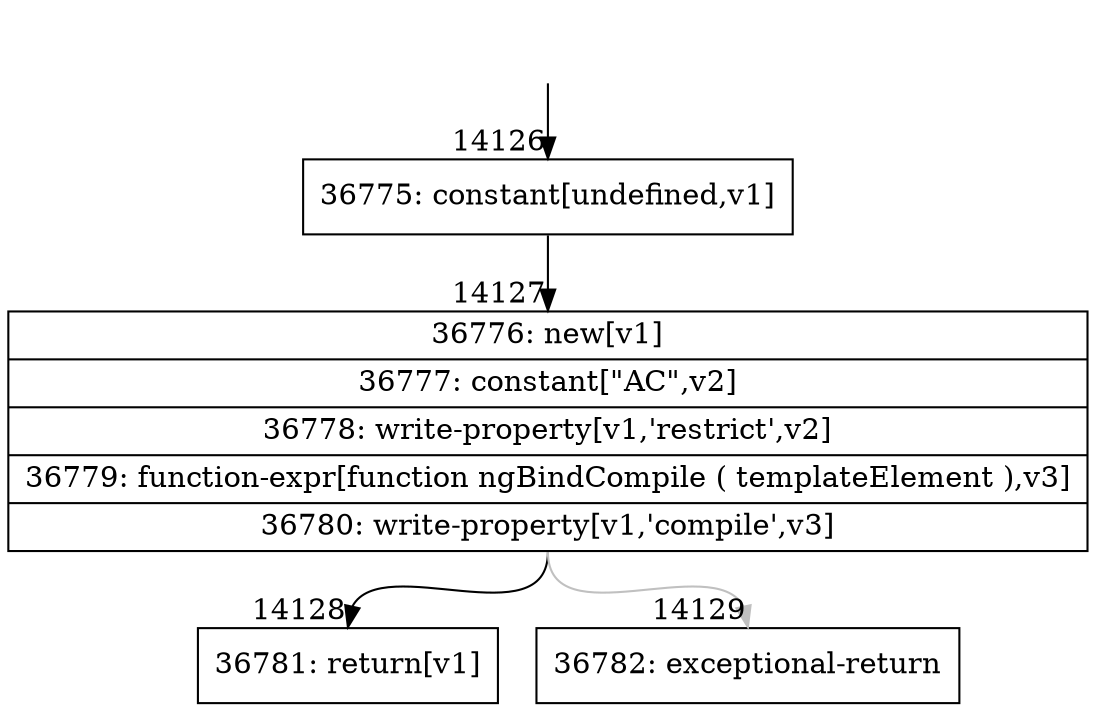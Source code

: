 digraph {
rankdir="TD"
BB_entry1107[shape=none,label=""];
BB_entry1107 -> BB14126 [tailport=s, headport=n, headlabel="    14126"]
BB14126 [shape=record label="{36775: constant[undefined,v1]}" ] 
BB14126 -> BB14127 [tailport=s, headport=n, headlabel="      14127"]
BB14127 [shape=record label="{36776: new[v1]|36777: constant[\"AC\",v2]|36778: write-property[v1,'restrict',v2]|36779: function-expr[function ngBindCompile ( templateElement ),v3]|36780: write-property[v1,'compile',v3]}" ] 
BB14127 -> BB14128 [tailport=s, headport=n, headlabel="      14128"]
BB14127 -> BB14129 [tailport=s, headport=n, color=gray, headlabel="      14129"]
BB14128 [shape=record label="{36781: return[v1]}" ] 
BB14129 [shape=record label="{36782: exceptional-return}" ] 
//#$~ 22154
}
